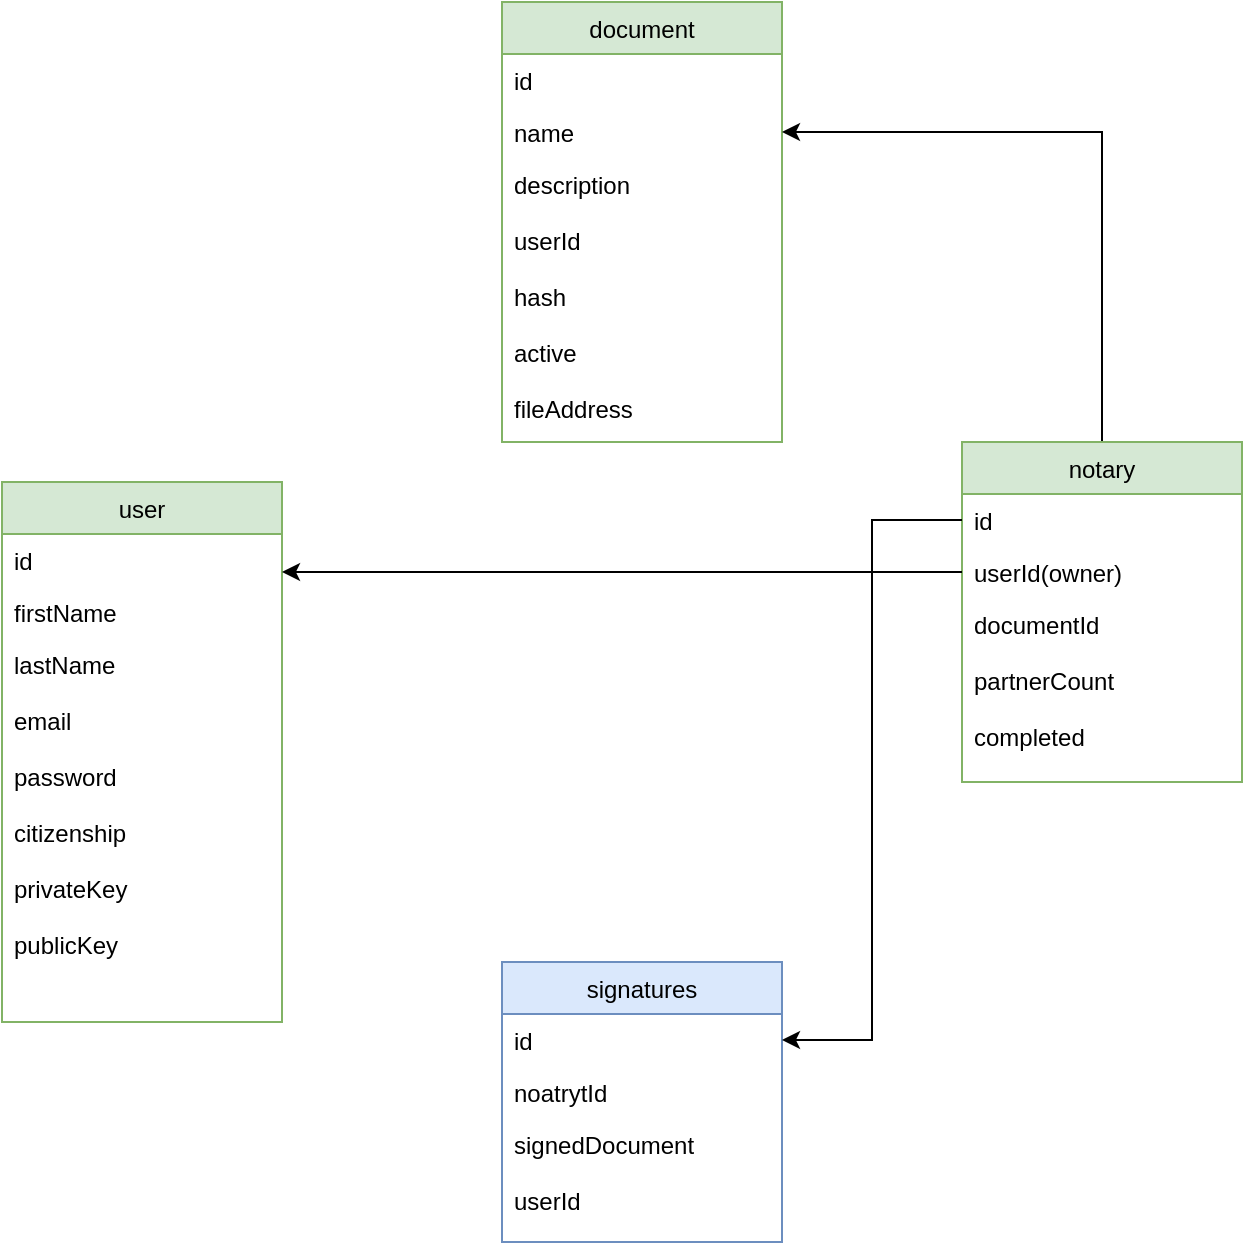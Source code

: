 <mxfile version="18.0.1" type="device"><diagram id="R5MYqQmj7rg_jId4QHe4" name="Page-1"><mxGraphModel dx="1422" dy="793" grid="1" gridSize="10" guides="1" tooltips="1" connect="1" arrows="1" fold="1" page="1" pageScale="1" pageWidth="850" pageHeight="1100" math="0" shadow="0"><root><mxCell id="0"/><mxCell id="1" parent="0"/><mxCell id="xByxwVu5B7wzNoIfT0bY-1" value="document" style="swimlane;fontStyle=0;childLayout=stackLayout;horizontal=1;startSize=26;fillColor=#d5e8d4;horizontalStack=0;resizeParent=1;resizeParentMax=0;resizeLast=0;collapsible=1;marginBottom=0;strokeColor=#82b366;" parent="1" vertex="1"><mxGeometry x="390" y="30" width="140" height="220" as="geometry"/></mxCell><mxCell id="xByxwVu5B7wzNoIfT0bY-2" value="id" style="text;strokeColor=none;fillColor=none;align=left;verticalAlign=top;spacingLeft=4;spacingRight=4;overflow=hidden;rotatable=0;points=[[0,0.5],[1,0.5]];portConstraint=eastwest;" parent="xByxwVu5B7wzNoIfT0bY-1" vertex="1"><mxGeometry y="26" width="140" height="26" as="geometry"/></mxCell><mxCell id="xByxwVu5B7wzNoIfT0bY-3" value="name" style="text;strokeColor=none;fillColor=none;align=left;verticalAlign=top;spacingLeft=4;spacingRight=4;overflow=hidden;rotatable=0;points=[[0,0.5],[1,0.5]];portConstraint=eastwest;" parent="xByxwVu5B7wzNoIfT0bY-1" vertex="1"><mxGeometry y="52" width="140" height="26" as="geometry"/></mxCell><mxCell id="xByxwVu5B7wzNoIfT0bY-4" value="description&#xA;&#xA;userId&#xA;&#xA;hash&#xA;&#xA;active&#xA;&#xA;fileAddress&#xA;" style="text;strokeColor=none;fillColor=none;align=left;verticalAlign=top;spacingLeft=4;spacingRight=4;overflow=hidden;rotatable=0;points=[[0,0.5],[1,0.5]];portConstraint=eastwest;" parent="xByxwVu5B7wzNoIfT0bY-1" vertex="1"><mxGeometry y="78" width="140" height="142" as="geometry"/></mxCell><mxCell id="xByxwVu5B7wzNoIfT0bY-5" value="user" style="swimlane;fontStyle=0;childLayout=stackLayout;horizontal=1;startSize=26;fillColor=#d5e8d4;horizontalStack=0;resizeParent=1;resizeParentMax=0;resizeLast=0;collapsible=1;marginBottom=0;strokeColor=#82b366;" parent="1" vertex="1"><mxGeometry x="140" y="270" width="140" height="270" as="geometry"/></mxCell><mxCell id="xByxwVu5B7wzNoIfT0bY-6" value="id" style="text;strokeColor=none;fillColor=none;align=left;verticalAlign=top;spacingLeft=4;spacingRight=4;overflow=hidden;rotatable=0;points=[[0,0.5],[1,0.5]];portConstraint=eastwest;" parent="xByxwVu5B7wzNoIfT0bY-5" vertex="1"><mxGeometry y="26" width="140" height="26" as="geometry"/></mxCell><mxCell id="xByxwVu5B7wzNoIfT0bY-7" value="firstName" style="text;strokeColor=none;fillColor=none;align=left;verticalAlign=top;spacingLeft=4;spacingRight=4;overflow=hidden;rotatable=0;points=[[0,0.5],[1,0.5]];portConstraint=eastwest;" parent="xByxwVu5B7wzNoIfT0bY-5" vertex="1"><mxGeometry y="52" width="140" height="26" as="geometry"/></mxCell><mxCell id="xByxwVu5B7wzNoIfT0bY-8" value="lastName&#xA;&#xA;email&#xA;&#xA;password&#xA;&#xA;citizenship&#xA;&#xA;privateKey&#xA;&#xA;publicKey&#xA;" style="text;strokeColor=none;fillColor=none;align=left;verticalAlign=top;spacingLeft=4;spacingRight=4;overflow=hidden;rotatable=0;points=[[0,0.5],[1,0.5]];portConstraint=eastwest;" parent="xByxwVu5B7wzNoIfT0bY-5" vertex="1"><mxGeometry y="78" width="140" height="192" as="geometry"/></mxCell><mxCell id="xByxwVu5B7wzNoIfT0bY-20" style="edgeStyle=orthogonalEdgeStyle;rounded=0;orthogonalLoop=1;jettySize=auto;html=1;entryX=1;entryY=0.5;entryDx=0;entryDy=0;" parent="1" source="xByxwVu5B7wzNoIfT0bY-13" target="xByxwVu5B7wzNoIfT0bY-3" edge="1"><mxGeometry relative="1" as="geometry"><mxPoint x="760" y="175" as="targetPoint"/></mxGeometry></mxCell><mxCell id="xByxwVu5B7wzNoIfT0bY-13" value="notary" style="swimlane;fontStyle=0;childLayout=stackLayout;horizontal=1;startSize=26;fillColor=#d5e8d4;horizontalStack=0;resizeParent=1;resizeParentMax=0;resizeLast=0;collapsible=1;marginBottom=0;strokeColor=#82b366;" parent="1" vertex="1"><mxGeometry x="620" y="250" width="140" height="170" as="geometry"/></mxCell><mxCell id="xByxwVu5B7wzNoIfT0bY-14" value="id" style="text;strokeColor=none;fillColor=none;align=left;verticalAlign=top;spacingLeft=4;spacingRight=4;overflow=hidden;rotatable=0;points=[[0,0.5],[1,0.5]];portConstraint=eastwest;" parent="xByxwVu5B7wzNoIfT0bY-13" vertex="1"><mxGeometry y="26" width="140" height="26" as="geometry"/></mxCell><mxCell id="xByxwVu5B7wzNoIfT0bY-15" value="userId(owner)" style="text;strokeColor=none;fillColor=none;align=left;verticalAlign=top;spacingLeft=4;spacingRight=4;overflow=hidden;rotatable=0;points=[[0,0.5],[1,0.5]];portConstraint=eastwest;" parent="xByxwVu5B7wzNoIfT0bY-13" vertex="1"><mxGeometry y="52" width="140" height="26" as="geometry"/></mxCell><mxCell id="xByxwVu5B7wzNoIfT0bY-16" value="documentId&#xA;&#xA;partnerCount&#xA;&#xA;completed&#xA;&#xA;" style="text;strokeColor=none;fillColor=none;align=left;verticalAlign=top;spacingLeft=4;spacingRight=4;overflow=hidden;rotatable=0;points=[[0,0.5],[1,0.5]];portConstraint=eastwest;" parent="xByxwVu5B7wzNoIfT0bY-13" vertex="1"><mxGeometry y="78" width="140" height="92" as="geometry"/></mxCell><mxCell id="xByxwVu5B7wzNoIfT0bY-17" style="edgeStyle=orthogonalEdgeStyle;rounded=0;orthogonalLoop=1;jettySize=auto;html=1;" parent="1" source="xByxwVu5B7wzNoIfT0bY-15" target="xByxwVu5B7wzNoIfT0bY-6" edge="1"><mxGeometry relative="1" as="geometry"><Array as="points"><mxPoint x="430" y="315"/><mxPoint x="430" y="315"/></Array></mxGeometry></mxCell><mxCell id="DxPXOQmHxTju5IeCAPy1-1" value="signatures" style="swimlane;fontStyle=0;childLayout=stackLayout;horizontal=1;startSize=26;fillColor=#dae8fc;horizontalStack=0;resizeParent=1;resizeParentMax=0;resizeLast=0;collapsible=1;marginBottom=0;strokeColor=#6c8ebf;" parent="1" vertex="1"><mxGeometry x="390" y="510" width="140" height="140" as="geometry"/></mxCell><mxCell id="DxPXOQmHxTju5IeCAPy1-2" value="id" style="text;strokeColor=none;fillColor=none;align=left;verticalAlign=top;spacingLeft=4;spacingRight=4;overflow=hidden;rotatable=0;points=[[0,0.5],[1,0.5]];portConstraint=eastwest;" parent="DxPXOQmHxTju5IeCAPy1-1" vertex="1"><mxGeometry y="26" width="140" height="26" as="geometry"/></mxCell><mxCell id="DxPXOQmHxTju5IeCAPy1-3" value="noatrytId" style="text;strokeColor=none;fillColor=none;align=left;verticalAlign=top;spacingLeft=4;spacingRight=4;overflow=hidden;rotatable=0;points=[[0,0.5],[1,0.5]];portConstraint=eastwest;" parent="DxPXOQmHxTju5IeCAPy1-1" vertex="1"><mxGeometry y="52" width="140" height="26" as="geometry"/></mxCell><mxCell id="DxPXOQmHxTju5IeCAPy1-4" value="signedDocument&#xA;&#xA;userId&#xA;" style="text;strokeColor=none;fillColor=none;align=left;verticalAlign=top;spacingLeft=4;spacingRight=4;overflow=hidden;rotatable=0;points=[[0,0.5],[1,0.5]];portConstraint=eastwest;" parent="DxPXOQmHxTju5IeCAPy1-1" vertex="1"><mxGeometry y="78" width="140" height="62" as="geometry"/></mxCell><mxCell id="DxPXOQmHxTju5IeCAPy1-5" style="edgeStyle=orthogonalEdgeStyle;rounded=0;orthogonalLoop=1;jettySize=auto;html=1;entryX=1;entryY=0.5;entryDx=0;entryDy=0;" parent="1" source="xByxwVu5B7wzNoIfT0bY-14" target="DxPXOQmHxTju5IeCAPy1-2" edge="1"><mxGeometry relative="1" as="geometry"/></mxCell></root></mxGraphModel></diagram></mxfile>